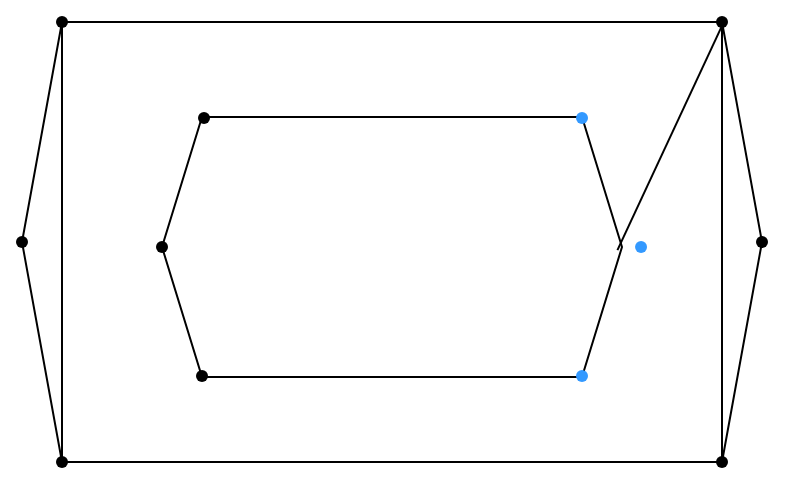 <mxfile version="21.1.7" type="github">
  <diagram name="Page-1" id="YPntTSr8ZNqFE-mm75Fx">
    <mxGraphModel dx="465" dy="268" grid="1" gridSize="10" guides="1" tooltips="1" connect="1" arrows="1" fold="1" page="1" pageScale="1" pageWidth="850" pageHeight="1100" math="0" shadow="0">
      <root>
        <mxCell id="0" />
        <mxCell id="1" parent="0" />
        <mxCell id="99zHLcygiuPHGJLUHT96-3" value="" style="shape=hexagon;perimeter=hexagonPerimeter2;whiteSpace=wrap;html=1;fixedSize=1;" vertex="1" parent="1">
          <mxGeometry x="30" y="330" width="370" height="220" as="geometry" />
        </mxCell>
        <mxCell id="99zHLcygiuPHGJLUHT96-4" value="" style="shape=waypoint;sketch=0;fillStyle=solid;size=6;pointerEvents=1;points=[];fillColor=none;resizable=0;rotatable=0;perimeter=centerPerimeter;snapToPoint=1;" vertex="1" parent="1">
          <mxGeometry x="20" y="430" width="20" height="20" as="geometry" />
        </mxCell>
        <mxCell id="99zHLcygiuPHGJLUHT96-5" value="" style="shape=waypoint;sketch=0;fillStyle=solid;size=6;pointerEvents=1;points=[];fillColor=none;resizable=0;rotatable=0;perimeter=centerPerimeter;snapToPoint=1;" vertex="1" parent="1">
          <mxGeometry x="40" y="540" width="20" height="20" as="geometry" />
        </mxCell>
        <mxCell id="99zHLcygiuPHGJLUHT96-6" value="" style="shape=waypoint;sketch=0;fillStyle=solid;size=6;pointerEvents=1;points=[];fillColor=none;resizable=0;rotatable=0;perimeter=centerPerimeter;snapToPoint=1;" vertex="1" parent="1">
          <mxGeometry x="370" y="540" width="20" height="20" as="geometry" />
        </mxCell>
        <mxCell id="99zHLcygiuPHGJLUHT96-7" value="" style="shape=waypoint;sketch=0;fillStyle=solid;size=6;pointerEvents=1;points=[];fillColor=none;resizable=0;rotatable=0;perimeter=centerPerimeter;snapToPoint=1;" vertex="1" parent="1">
          <mxGeometry x="40" y="320" width="20" height="20" as="geometry" />
        </mxCell>
        <mxCell id="99zHLcygiuPHGJLUHT96-8" value="" style="shape=waypoint;sketch=0;fillStyle=solid;size=6;pointerEvents=1;points=[];fillColor=none;resizable=0;rotatable=0;perimeter=centerPerimeter;snapToPoint=1;" vertex="1" parent="1">
          <mxGeometry x="390" y="430" width="20" height="20" as="geometry" />
        </mxCell>
        <mxCell id="99zHLcygiuPHGJLUHT96-9" value="" style="shape=waypoint;sketch=0;fillStyle=solid;size=6;pointerEvents=1;points=[];fillColor=none;resizable=0;rotatable=0;perimeter=centerPerimeter;snapToPoint=1;verticalAlign=middle;" vertex="1" parent="1">
          <mxGeometry x="370" y="320" width="20" height="20" as="geometry" />
        </mxCell>
        <mxCell id="99zHLcygiuPHGJLUHT96-10" value="" style="line;strokeWidth=1;direction=south;html=1;" vertex="1" parent="1">
          <mxGeometry x="375" y="330" width="10" height="220" as="geometry" />
        </mxCell>
        <mxCell id="99zHLcygiuPHGJLUHT96-11" value="" style="line;strokeWidth=1;direction=south;html=1;" vertex="1" parent="1">
          <mxGeometry x="45" y="330" width="10" height="220" as="geometry" />
        </mxCell>
        <mxCell id="99zHLcygiuPHGJLUHT96-21" value="" style="shape=hexagon;perimeter=hexagonPerimeter2;whiteSpace=wrap;html=1;fixedSize=1;" vertex="1" parent="1">
          <mxGeometry x="100" y="377.5" width="230" height="130" as="geometry" />
        </mxCell>
        <mxCell id="99zHLcygiuPHGJLUHT96-22" value="" style="shape=waypoint;sketch=0;fillStyle=solid;size=6;pointerEvents=1;points=[];fillColor=none;resizable=0;rotatable=0;perimeter=centerPerimeter;snapToPoint=1;" vertex="1" parent="1">
          <mxGeometry x="111" y="368" width="20" height="20" as="geometry" />
        </mxCell>
        <mxCell id="99zHLcygiuPHGJLUHT96-24" value="" style="shape=waypoint;sketch=0;fillStyle=solid;size=6;pointerEvents=1;points=[];fillColor=none;resizable=0;rotatable=0;perimeter=centerPerimeter;snapToPoint=1;" vertex="1" parent="1">
          <mxGeometry x="110" y="497" width="20" height="20" as="geometry" />
        </mxCell>
        <mxCell id="99zHLcygiuPHGJLUHT96-25" value="" style="shape=waypoint;sketch=0;fillStyle=solid;size=6;pointerEvents=1;points=[];fillColor=none;resizable=0;rotatable=0;perimeter=centerPerimeter;snapToPoint=1;" vertex="1" parent="1">
          <mxGeometry x="90" y="432.5" width="20" height="20" as="geometry" />
        </mxCell>
        <mxCell id="99zHLcygiuPHGJLUHT96-26" value="" style="shape=waypoint;sketch=0;fillStyle=solid;size=6;pointerEvents=1;points=[];fillColor=none;resizable=0;rotatable=0;perimeter=centerPerimeter;snapToPoint=1;strokeColor=#3399ff;" vertex="1" parent="1">
          <mxGeometry x="300" y="497" width="20" height="20" as="geometry" />
        </mxCell>
        <mxCell id="99zHLcygiuPHGJLUHT96-23" value="" style="shape=waypoint;fillStyle=solid;size=6;pointerEvents=1;points=[];fillColor=none;resizable=0;rotatable=0;perimeter=centerPerimeter;snapToPoint=1;strokeColor=#3399FF;verticalAlign=middle;" vertex="1" parent="1">
          <mxGeometry x="329.52" y="432.5" width="20" height="20" as="geometry" />
        </mxCell>
        <mxCell id="99zHLcygiuPHGJLUHT96-32" value="" style="line;strokeWidth=1;direction=south;html=1;rotation=25;" vertex="1" parent="1">
          <mxGeometry x="349.45" y="322.23" width="10.55" height="127.78" as="geometry" />
        </mxCell>
        <mxCell id="99zHLcygiuPHGJLUHT96-27" value="" style="shape=waypoint;sketch=0;fillStyle=solid;size=6;pointerEvents=1;points=[];fillColor=none;resizable=0;rotatable=0;perimeter=centerPerimeter;snapToPoint=1;strokeColor=#3399ff;" vertex="1" parent="1">
          <mxGeometry x="300" y="368" width="20" height="20" as="geometry" />
        </mxCell>
      </root>
    </mxGraphModel>
  </diagram>
</mxfile>
